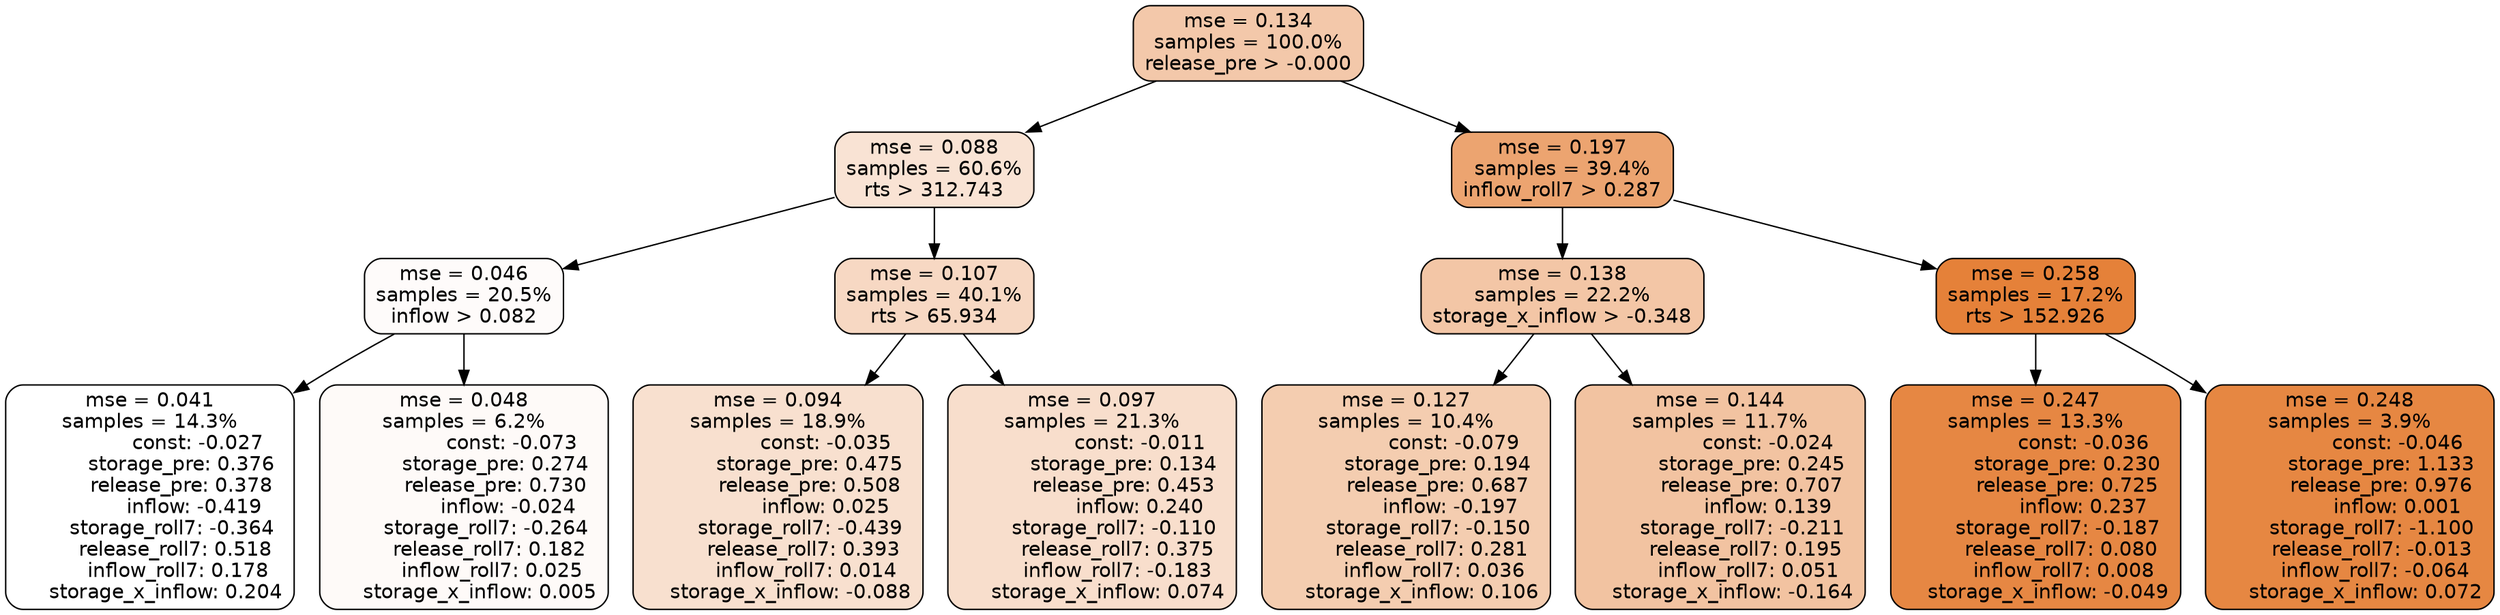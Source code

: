 digraph tree {
node [shape=rectangle, style="filled, rounded", color="black", fontname=helvetica] ;
edge [fontname=helvetica] ;
	"0" [label="mse = 0.134
samples = 100.0%
release_pre > -0.000", fillcolor="#f3c8aa"]
	"1" [label="mse = 0.088
samples = 60.6%
rts > 312.743", fillcolor="#f9e3d4"]
	"8" [label="mse = 0.197
samples = 39.4%
inflow_roll7 > 0.287", fillcolor="#eca470"]
	"5" [label="mse = 0.046
samples = 20.5%
inflow > 0.082", fillcolor="#fefbfa"]
	"2" [label="mse = 0.107
samples = 40.1%
rts > 65.934", fillcolor="#f7d8c3"]
	"9" [label="mse = 0.138
samples = 22.2%
storage_x_inflow > -0.348", fillcolor="#f3c6a6"]
	"12" [label="mse = 0.258
samples = 17.2%
rts > 152.926", fillcolor="#e58139"]
	"6" [label="mse = 0.041
samples = 14.3%
               const: -0.027
          storage_pre: 0.376
          release_pre: 0.378
              inflow: -0.419
       storage_roll7: -0.364
        release_roll7: 0.518
         inflow_roll7: 0.178
     storage_x_inflow: 0.204", fillcolor="#ffffff"]
	"7" [label="mse = 0.048
samples = 6.2%
               const: -0.073
          storage_pre: 0.274
          release_pre: 0.730
              inflow: -0.024
       storage_roll7: -0.264
        release_roll7: 0.182
         inflow_roll7: 0.025
     storage_x_inflow: 0.005", fillcolor="#fefaf8"]
	"4" [label="mse = 0.094
samples = 18.9%
               const: -0.035
          storage_pre: 0.475
          release_pre: 0.508
               inflow: 0.025
       storage_roll7: -0.439
        release_roll7: 0.393
         inflow_roll7: 0.014
    storage_x_inflow: -0.088", fillcolor="#f8e0cf"]
	"3" [label="mse = 0.097
samples = 21.3%
               const: -0.011
          storage_pre: 0.134
          release_pre: 0.453
               inflow: 0.240
       storage_roll7: -0.110
        release_roll7: 0.375
        inflow_roll7: -0.183
     storage_x_inflow: 0.074", fillcolor="#f8decc"]
	"10" [label="mse = 0.127
samples = 10.4%
               const: -0.079
          storage_pre: 0.194
          release_pre: 0.687
              inflow: -0.197
       storage_roll7: -0.150
        release_roll7: 0.281
         inflow_roll7: 0.036
     storage_x_inflow: 0.106", fillcolor="#f4cdb0"]
	"11" [label="mse = 0.144
samples = 11.7%
               const: -0.024
          storage_pre: 0.245
          release_pre: 0.707
               inflow: 0.139
       storage_roll7: -0.211
        release_roll7: 0.195
         inflow_roll7: 0.051
    storage_x_inflow: -0.164", fillcolor="#f2c3a1"]
	"13" [label="mse = 0.247
samples = 13.3%
               const: -0.036
          storage_pre: 0.230
          release_pre: 0.725
               inflow: 0.237
       storage_roll7: -0.187
        release_roll7: 0.080
         inflow_roll7: 0.008
    storage_x_inflow: -0.049", fillcolor="#e68743"]
	"14" [label="mse = 0.248
samples = 3.9%
               const: -0.046
          storage_pre: 1.133
          release_pre: 0.976
               inflow: 0.001
       storage_roll7: -1.100
       release_roll7: -0.013
        inflow_roll7: -0.064
     storage_x_inflow: 0.072", fillcolor="#e68742"]

	"0" -> "1"
	"0" -> "8"
	"1" -> "2"
	"1" -> "5"
	"8" -> "9"
	"8" -> "12"
	"5" -> "6"
	"5" -> "7"
	"2" -> "3"
	"2" -> "4"
	"9" -> "10"
	"9" -> "11"
	"12" -> "13"
	"12" -> "14"
}